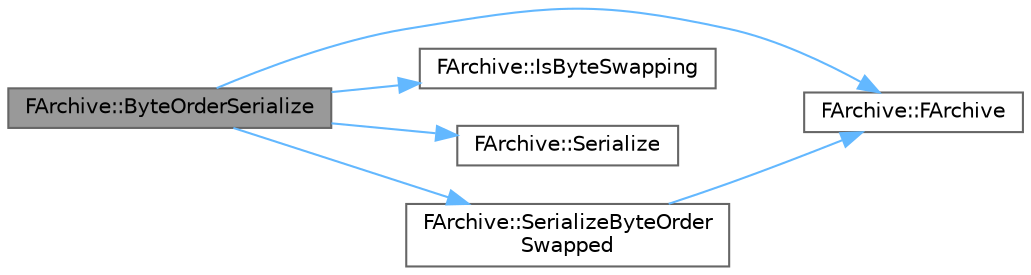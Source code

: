 digraph "FArchive::ByteOrderSerialize"
{
 // INTERACTIVE_SVG=YES
 // LATEX_PDF_SIZE
  bgcolor="transparent";
  edge [fontname=Helvetica,fontsize=10,labelfontname=Helvetica,labelfontsize=10];
  node [fontname=Helvetica,fontsize=10,shape=box,height=0.2,width=0.4];
  rankdir="LR";
  Node1 [id="Node000001",label="FArchive::ByteOrderSerialize",height=0.2,width=0.4,color="gray40", fillcolor="grey60", style="filled", fontcolor="black",tooltip=" "];
  Node1 -> Node2 [id="edge1_Node000001_Node000002",color="steelblue1",style="solid",tooltip=" "];
  Node2 [id="Node000002",label="FArchive::FArchive",height=0.2,width=0.4,color="grey40", fillcolor="white", style="filled",URL="$d0/df8/classFArchive.html#ad36f53e50855130b981a47560e7ed48c",tooltip=" "];
  Node1 -> Node3 [id="edge2_Node000001_Node000003",color="steelblue1",style="solid",tooltip=" "];
  Node3 [id="Node000003",label="FArchive::IsByteSwapping",height=0.2,width=0.4,color="grey40", fillcolor="white", style="filled",URL="$d0/df8/classFArchive.html#a6a1a82f302ce97cae98f4e5ec1f4a544",tooltip="Returns true if data larger than 1 byte should be swapped to deal with endian mismatches."];
  Node1 -> Node4 [id="edge3_Node000001_Node000004",color="steelblue1",style="solid",tooltip=" "];
  Node4 [id="Node000004",label="FArchive::Serialize",height=0.2,width=0.4,color="grey40", fillcolor="white", style="filled",URL="$d0/df8/classFArchive.html#a1b77ac849a9c855e80bd3a38de1d4944",tooltip=" "];
  Node1 -> Node5 [id="edge4_Node000001_Node000005",color="steelblue1",style="solid",tooltip=" "];
  Node5 [id="Node000005",label="FArchive::SerializeByteOrder\lSwapped",height=0.2,width=0.4,color="grey40", fillcolor="white", style="filled",URL="$d0/df8/classFArchive.html#a24f87f9b7f12e1170fb3c79ff9c9abaa",tooltip=" "];
  Node5 -> Node2 [id="edge5_Node000005_Node000002",color="steelblue1",style="solid",tooltip=" "];
}
